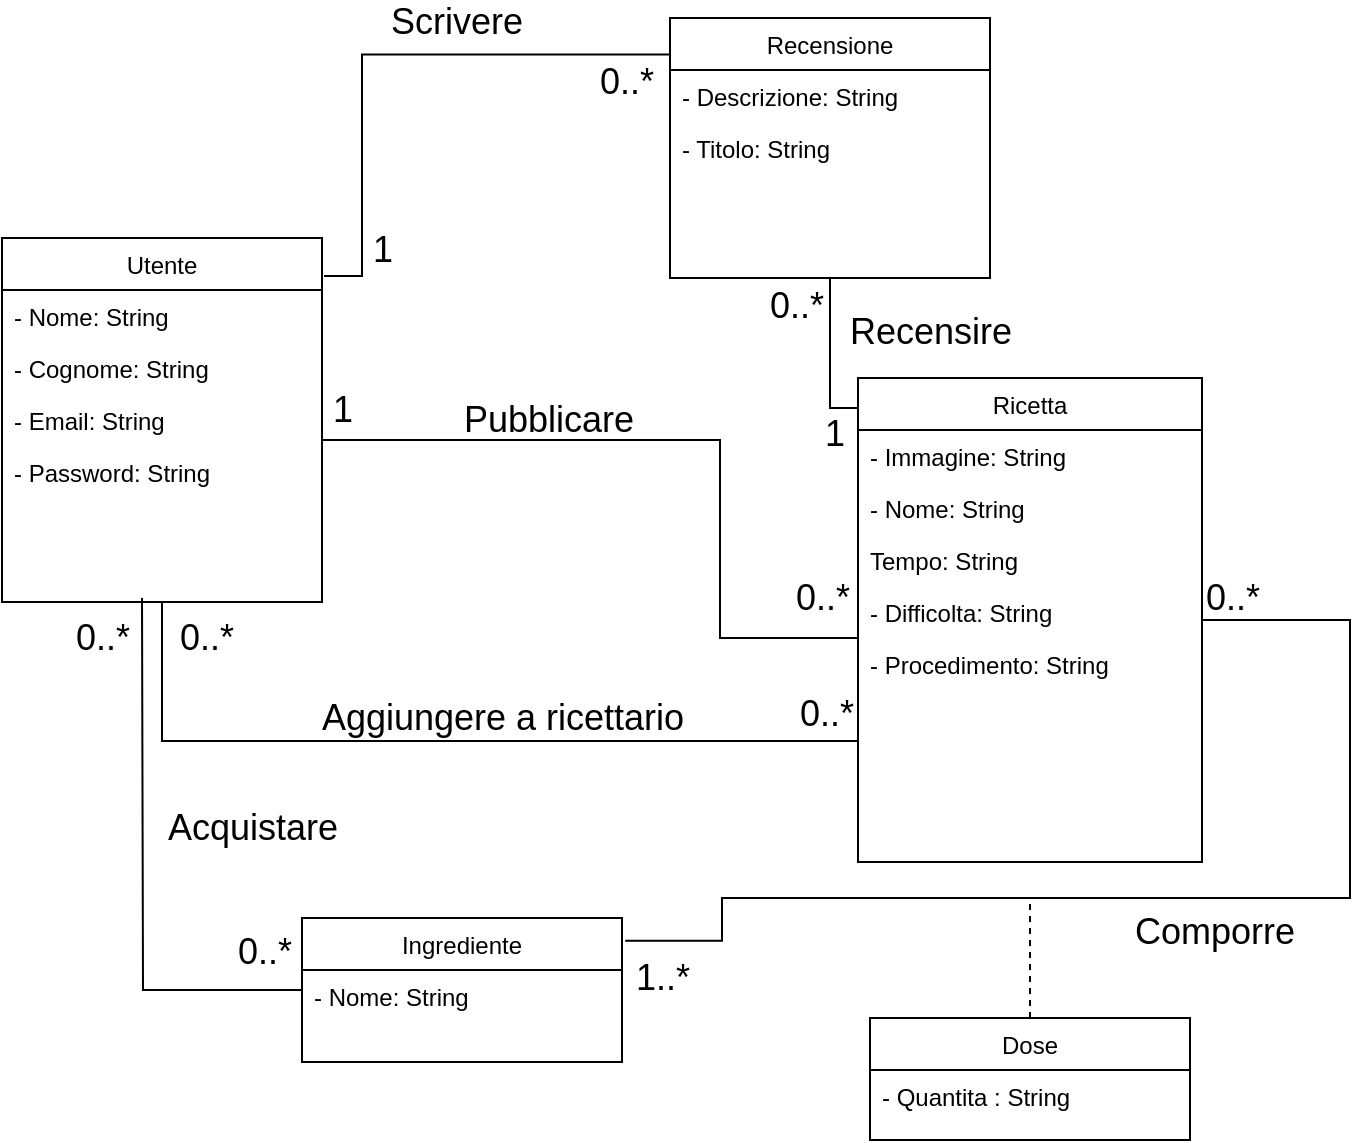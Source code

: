 <mxfile version="13.9.9" type="device"><diagram id="C5RBs43oDa-KdzZeNtuy" name="Page-1"><mxGraphModel dx="2249" dy="1991" grid="0" gridSize="10" guides="1" tooltips="1" connect="1" arrows="1" fold="1" page="1" pageScale="1" pageWidth="827" pageHeight="1169" math="0" shadow="0"><root><mxCell id="WIyWlLk6GJQsqaUBKTNV-0"/><mxCell id="WIyWlLk6GJQsqaUBKTNV-1" parent="WIyWlLk6GJQsqaUBKTNV-0"/><mxCell id="cjNidUvUzmG0ZnCKzewp-34" style="edgeStyle=orthogonalEdgeStyle;rounded=0;orthogonalLoop=1;jettySize=auto;html=1;entryX=0;entryY=0.058;entryDx=0;entryDy=0;entryPerimeter=0;endArrow=none;endFill=0;" parent="WIyWlLk6GJQsqaUBKTNV-1" source="zkfFHV4jXpPFQw0GAbJ--0" target="zkfFHV4jXpPFQw0GAbJ--17" edge="1"><mxGeometry relative="1" as="geometry"><Array as="points"><mxPoint x="93" y="-658"/><mxPoint x="93" y="-559"/><mxPoint x="162" y="-559"/></Array></mxGeometry></mxCell><mxCell id="cjNidUvUzmG0ZnCKzewp-39" value="&lt;font style=&quot;font-size: 18px&quot;&gt;1&lt;/font&gt;" style="edgeLabel;html=1;align=center;verticalAlign=middle;resizable=0;points=[];" parent="cjNidUvUzmG0ZnCKzewp-34" vertex="1" connectable="0"><mxGeometry x="-0.93" y="-2" relative="1" as="geometry"><mxPoint x="-7.67" y="-17" as="offset"/></mxGeometry></mxCell><mxCell id="cjNidUvUzmG0ZnCKzewp-40" value="&lt;font style=&quot;font-size: 18px&quot;&gt;0..*&lt;/font&gt;" style="edgeLabel;html=1;align=center;verticalAlign=middle;resizable=0;points=[];" parent="cjNidUvUzmG0ZnCKzewp-34" vertex="1" connectable="0"><mxGeometry x="0.42" y="-3" relative="1" as="geometry"><mxPoint x="5.67" y="-23" as="offset"/></mxGeometry></mxCell><mxCell id="cjNidUvUzmG0ZnCKzewp-59" style="edgeStyle=orthogonalEdgeStyle;rounded=0;orthogonalLoop=1;jettySize=auto;html=1;entryX=0;entryY=0.75;entryDx=0;entryDy=0;endArrow=none;endFill=0;" parent="WIyWlLk6GJQsqaUBKTNV-1" source="zkfFHV4jXpPFQw0GAbJ--0" target="zkfFHV4jXpPFQw0GAbJ--17" edge="1"><mxGeometry relative="1" as="geometry"><Array as="points"><mxPoint x="-186" y="-508"/></Array></mxGeometry></mxCell><mxCell id="zkfFHV4jXpPFQw0GAbJ--0" value="Utente" style="swimlane;fontStyle=0;align=center;verticalAlign=top;childLayout=stackLayout;horizontal=1;startSize=26;horizontalStack=0;resizeParent=1;resizeLast=0;collapsible=1;marginBottom=0;rounded=0;shadow=0;strokeWidth=1;" parent="WIyWlLk6GJQsqaUBKTNV-1" vertex="1"><mxGeometry x="-266" y="-759" width="160" height="182" as="geometry"><mxRectangle x="230" y="140" width="160" height="26" as="alternateBounds"/></mxGeometry></mxCell><mxCell id="zkfFHV4jXpPFQw0GAbJ--1" value="- Nome: String" style="text;align=left;verticalAlign=top;spacingLeft=4;spacingRight=4;overflow=hidden;rotatable=0;points=[[0,0.5],[1,0.5]];portConstraint=eastwest;" parent="zkfFHV4jXpPFQw0GAbJ--0" vertex="1"><mxGeometry y="26" width="160" height="26" as="geometry"/></mxCell><mxCell id="zkfFHV4jXpPFQw0GAbJ--2" value="- Cognome: String" style="text;align=left;verticalAlign=top;spacingLeft=4;spacingRight=4;overflow=hidden;rotatable=0;points=[[0,0.5],[1,0.5]];portConstraint=eastwest;rounded=0;shadow=0;html=0;" parent="zkfFHV4jXpPFQw0GAbJ--0" vertex="1"><mxGeometry y="52" width="160" height="26" as="geometry"/></mxCell><mxCell id="zkfFHV4jXpPFQw0GAbJ--3" value="- Email: String" style="text;align=left;verticalAlign=top;spacingLeft=4;spacingRight=4;overflow=hidden;rotatable=0;points=[[0,0.5],[1,0.5]];portConstraint=eastwest;rounded=0;shadow=0;html=0;" parent="zkfFHV4jXpPFQw0GAbJ--0" vertex="1"><mxGeometry y="78" width="160" height="26" as="geometry"/></mxCell><mxCell id="cjNidUvUzmG0ZnCKzewp-0" value="- Password: String" style="text;align=left;verticalAlign=top;spacingLeft=4;spacingRight=4;overflow=hidden;rotatable=0;points=[[0,0.5],[1,0.5]];portConstraint=eastwest;rounded=0;shadow=0;html=0;" parent="zkfFHV4jXpPFQw0GAbJ--0" vertex="1"><mxGeometry y="104" width="160" height="26" as="geometry"/></mxCell><mxCell id="cjNidUvUzmG0ZnCKzewp-53" style="edgeStyle=orthogonalEdgeStyle;rounded=0;orthogonalLoop=1;jettySize=auto;html=1;endArrow=none;endFill=0;" parent="WIyWlLk6GJQsqaUBKTNV-1" source="zkfFHV4jXpPFQw0GAbJ--13" edge="1"><mxGeometry relative="1" as="geometry"><mxPoint x="-196" y="-579" as="targetPoint"/></mxGeometry></mxCell><mxCell id="cjNidUvUzmG0ZnCKzewp-54" value="&lt;span style=&quot;font-size: 18px&quot;&gt;0..*&lt;/span&gt;" style="edgeLabel;html=1;align=center;verticalAlign=middle;resizable=0;points=[];" parent="cjNidUvUzmG0ZnCKzewp-53" vertex="1" connectable="0"><mxGeometry x="-0.863" relative="1" as="geometry"><mxPoint y="-19" as="offset"/></mxGeometry></mxCell><mxCell id="cjNidUvUzmG0ZnCKzewp-55" value="&lt;font style=&quot;font-size: 18px&quot;&gt;0..*&lt;/font&gt;" style="edgeLabel;html=1;align=center;verticalAlign=middle;resizable=0;points=[];" parent="cjNidUvUzmG0ZnCKzewp-53" vertex="1" connectable="0"><mxGeometry x="0.876" y="2" relative="1" as="geometry"><mxPoint x="-18" y="2.67" as="offset"/></mxGeometry></mxCell><mxCell id="zkfFHV4jXpPFQw0GAbJ--13" value="Ingrediente" style="swimlane;fontStyle=0;align=center;verticalAlign=top;childLayout=stackLayout;horizontal=1;startSize=26;horizontalStack=0;resizeParent=1;resizeLast=0;collapsible=1;marginBottom=0;rounded=0;shadow=0;strokeWidth=1;" parent="WIyWlLk6GJQsqaUBKTNV-1" vertex="1"><mxGeometry x="-116" y="-419" width="160" height="72" as="geometry"><mxRectangle x="340" y="380" width="170" height="26" as="alternateBounds"/></mxGeometry></mxCell><mxCell id="zkfFHV4jXpPFQw0GAbJ--14" value="- Nome: String&#10;" style="text;align=left;verticalAlign=top;spacingLeft=4;spacingRight=4;overflow=hidden;rotatable=0;points=[[0,0.5],[1,0.5]];portConstraint=eastwest;" parent="zkfFHV4jXpPFQw0GAbJ--13" vertex="1"><mxGeometry y="26" width="160" height="26" as="geometry"/></mxCell><mxCell id="cjNidUvUzmG0ZnCKzewp-50" style="edgeStyle=orthogonalEdgeStyle;rounded=0;orthogonalLoop=1;jettySize=auto;html=1;entryX=1.01;entryY=0.158;entryDx=0;entryDy=0;entryPerimeter=0;endArrow=none;endFill=0;" parent="WIyWlLk6GJQsqaUBKTNV-1" source="zkfFHV4jXpPFQw0GAbJ--17" target="zkfFHV4jXpPFQw0GAbJ--13" edge="1"><mxGeometry relative="1" as="geometry"><Array as="points"><mxPoint x="408" y="-568"/><mxPoint x="408" y="-429"/><mxPoint x="94" y="-429"/><mxPoint x="94" y="-407"/></Array></mxGeometry></mxCell><mxCell id="zkfFHV4jXpPFQw0GAbJ--17" value="Ricetta" style="swimlane;fontStyle=0;align=center;verticalAlign=top;childLayout=stackLayout;horizontal=1;startSize=26;horizontalStack=0;resizeParent=1;resizeLast=0;collapsible=1;marginBottom=0;rounded=0;shadow=0;strokeWidth=1;" parent="WIyWlLk6GJQsqaUBKTNV-1" vertex="1"><mxGeometry x="162" y="-689" width="172" height="242" as="geometry"><mxRectangle x="550" y="140" width="160" height="26" as="alternateBounds"/></mxGeometry></mxCell><mxCell id="zkfFHV4jXpPFQw0GAbJ--18" value="- Immagine: String" style="text;align=left;verticalAlign=top;spacingLeft=4;spacingRight=4;overflow=hidden;rotatable=0;points=[[0,0.5],[1,0.5]];portConstraint=eastwest;" parent="zkfFHV4jXpPFQw0GAbJ--17" vertex="1"><mxGeometry y="26" width="172" height="26" as="geometry"/></mxCell><mxCell id="zkfFHV4jXpPFQw0GAbJ--19" value="- Nome: String" style="text;align=left;verticalAlign=top;spacingLeft=4;spacingRight=4;overflow=hidden;rotatable=0;points=[[0,0.5],[1,0.5]];portConstraint=eastwest;rounded=0;shadow=0;html=0;" parent="zkfFHV4jXpPFQw0GAbJ--17" vertex="1"><mxGeometry y="52" width="172" height="26" as="geometry"/></mxCell><mxCell id="zkfFHV4jXpPFQw0GAbJ--21" value="Tempo: String" style="text;align=left;verticalAlign=top;spacingLeft=4;spacingRight=4;overflow=hidden;rotatable=0;points=[[0,0.5],[1,0.5]];portConstraint=eastwest;rounded=0;shadow=0;html=0;" parent="zkfFHV4jXpPFQw0GAbJ--17" vertex="1"><mxGeometry y="78" width="172" height="26" as="geometry"/></mxCell><mxCell id="zkfFHV4jXpPFQw0GAbJ--24" value="- Difficolta: String" style="text;align=left;verticalAlign=top;spacingLeft=4;spacingRight=4;overflow=hidden;rotatable=0;points=[[0,0.5],[1,0.5]];portConstraint=eastwest;" parent="zkfFHV4jXpPFQw0GAbJ--17" vertex="1"><mxGeometry y="104" width="172" height="26" as="geometry"/></mxCell><mxCell id="cjNidUvUzmG0ZnCKzewp-49" value="- Procedimento: String" style="text;align=left;verticalAlign=top;spacingLeft=4;spacingRight=4;overflow=hidden;rotatable=0;points=[[0,0.5],[1,0.5]];portConstraint=eastwest;" parent="zkfFHV4jXpPFQw0GAbJ--17" vertex="1"><mxGeometry y="130" width="172" height="26" as="geometry"/></mxCell><mxCell id="cjNidUvUzmG0ZnCKzewp-52" style="edgeStyle=orthogonalEdgeStyle;rounded=0;orthogonalLoop=1;jettySize=auto;html=1;endArrow=none;endFill=0;dashed=1;" parent="WIyWlLk6GJQsqaUBKTNV-1" source="cjNidUvUzmG0ZnCKzewp-12" edge="1"><mxGeometry relative="1" as="geometry"><mxPoint x="248" y="-429" as="targetPoint"/><Array as="points"><mxPoint x="248" y="-429"/></Array></mxGeometry></mxCell><mxCell id="cjNidUvUzmG0ZnCKzewp-12" value="Dose" style="swimlane;fontStyle=0;align=center;verticalAlign=top;childLayout=stackLayout;horizontal=1;startSize=26;horizontalStack=0;resizeParent=1;resizeLast=0;collapsible=1;marginBottom=0;rounded=0;shadow=0;strokeWidth=1;" parent="WIyWlLk6GJQsqaUBKTNV-1" vertex="1"><mxGeometry x="168" y="-369" width="160" height="61" as="geometry"><mxRectangle x="340" y="380" width="170" height="26" as="alternateBounds"/></mxGeometry></mxCell><mxCell id="cjNidUvUzmG0ZnCKzewp-13" value="- Quantita : String" style="text;align=left;verticalAlign=top;spacingLeft=4;spacingRight=4;overflow=hidden;rotatable=0;points=[[0,0.5],[1,0.5]];portConstraint=eastwest;" parent="cjNidUvUzmG0ZnCKzewp-12" vertex="1"><mxGeometry y="26" width="160" height="26" as="geometry"/></mxCell><mxCell id="cjNidUvUzmG0ZnCKzewp-32" style="edgeStyle=orthogonalEdgeStyle;rounded=0;orthogonalLoop=1;jettySize=auto;html=1;endArrow=none;endFill=0;exitX=0.004;exitY=0.14;exitDx=0;exitDy=0;exitPerimeter=0;" parent="WIyWlLk6GJQsqaUBKTNV-1" source="cjNidUvUzmG0ZnCKzewp-19" edge="1"><mxGeometry relative="1" as="geometry"><mxPoint x="-105" y="-740" as="targetPoint"/><Array as="points"><mxPoint x="-86" y="-851"/><mxPoint x="-86" y="-740"/></Array></mxGeometry></mxCell><mxCell id="cjNidUvUzmG0ZnCKzewp-37" value="&lt;font style=&quot;font-size: 18px&quot;&gt;1&lt;/font&gt;" style="edgeLabel;html=1;align=center;verticalAlign=middle;resizable=0;points=[];" parent="cjNidUvUzmG0ZnCKzewp-32" vertex="1" connectable="0"><mxGeometry x="0.583" y="-1" relative="1" as="geometry"><mxPoint x="11" y="27.47" as="offset"/></mxGeometry></mxCell><mxCell id="cjNidUvUzmG0ZnCKzewp-33" style="edgeStyle=orthogonalEdgeStyle;rounded=0;orthogonalLoop=1;jettySize=auto;html=1;entryX=0;entryY=0.062;entryDx=0;entryDy=0;entryPerimeter=0;endArrow=none;endFill=0;" parent="WIyWlLk6GJQsqaUBKTNV-1" source="cjNidUvUzmG0ZnCKzewp-19" target="zkfFHV4jXpPFQw0GAbJ--17" edge="1"><mxGeometry relative="1" as="geometry"><Array as="points"><mxPoint x="148" y="-674"/></Array></mxGeometry></mxCell><mxCell id="cjNidUvUzmG0ZnCKzewp-38" value="&lt;font style=&quot;font-size: 18px&quot;&gt;0..*&lt;/font&gt;" style="edgeLabel;html=1;align=center;verticalAlign=middle;resizable=0;points=[];" parent="cjNidUvUzmG0ZnCKzewp-33" vertex="1" connectable="0"><mxGeometry x="-0.646" y="-2" relative="1" as="geometry"><mxPoint x="-15" as="offset"/></mxGeometry></mxCell><mxCell id="cjNidUvUzmG0ZnCKzewp-41" value="&lt;font style=&quot;font-size: 18px&quot;&gt;1&lt;/font&gt;" style="edgeLabel;html=1;align=center;verticalAlign=middle;resizable=0;points=[];" parent="cjNidUvUzmG0ZnCKzewp-33" vertex="1" connectable="0"><mxGeometry x="0.19" y="1" relative="1" as="geometry"><mxPoint x="1" y="31" as="offset"/></mxGeometry></mxCell><mxCell id="cjNidUvUzmG0ZnCKzewp-19" value="Recensione" style="swimlane;fontStyle=0;align=center;verticalAlign=top;childLayout=stackLayout;horizontal=1;startSize=26;horizontalStack=0;resizeParent=1;resizeLast=0;collapsible=1;marginBottom=0;rounded=0;shadow=0;strokeWidth=1;" parent="WIyWlLk6GJQsqaUBKTNV-1" vertex="1"><mxGeometry x="68" y="-869" width="160" height="130" as="geometry"><mxRectangle x="130" y="380" width="160" height="26" as="alternateBounds"/></mxGeometry></mxCell><mxCell id="cjNidUvUzmG0ZnCKzewp-21" value="- Descrizione: String" style="text;align=left;verticalAlign=top;spacingLeft=4;spacingRight=4;overflow=hidden;rotatable=0;points=[[0,0.5],[1,0.5]];portConstraint=eastwest;" parent="cjNidUvUzmG0ZnCKzewp-19" vertex="1"><mxGeometry y="26" width="160" height="26" as="geometry"/></mxCell><mxCell id="cjNidUvUzmG0ZnCKzewp-22" value="- Titolo: String" style="text;align=left;verticalAlign=top;spacingLeft=4;spacingRight=4;overflow=hidden;rotatable=0;points=[[0,0.5],[1,0.5]];portConstraint=eastwest;" parent="cjNidUvUzmG0ZnCKzewp-19" vertex="1"><mxGeometry y="52" width="160" height="26" as="geometry"/></mxCell><mxCell id="cjNidUvUzmG0ZnCKzewp-35" value="&lt;font style=&quot;font-size: 18px&quot;&gt;0..*&lt;/font&gt;" style="text;html=1;align=center;verticalAlign=middle;resizable=0;points=[];autosize=1;" parent="WIyWlLk6GJQsqaUBKTNV-1" vertex="1"><mxGeometry x="26" y="-847" width="40" height="20" as="geometry"/></mxCell><mxCell id="cjNidUvUzmG0ZnCKzewp-46" value="&lt;font style=&quot;font-size: 18px&quot;&gt;0..*&lt;/font&gt;" style="text;html=1;align=center;verticalAlign=middle;resizable=0;points=[];autosize=1;" parent="WIyWlLk6GJQsqaUBKTNV-1" vertex="1"><mxGeometry x="329" y="-589" width="40" height="20" as="geometry"/></mxCell><mxCell id="cjNidUvUzmG0ZnCKzewp-51" value="&lt;font style=&quot;font-size: 18px&quot;&gt;1..*&lt;/font&gt;" style="text;html=1;align=center;verticalAlign=middle;resizable=0;points=[];autosize=1;" parent="WIyWlLk6GJQsqaUBKTNV-1" vertex="1"><mxGeometry x="44" y="-399" width="40" height="20" as="geometry"/></mxCell><mxCell id="cjNidUvUzmG0ZnCKzewp-60" value="&lt;font style=&quot;font-size: 18px&quot;&gt;0..*&lt;/font&gt;" style="text;html=1;align=center;verticalAlign=middle;resizable=0;points=[];autosize=1;" parent="WIyWlLk6GJQsqaUBKTNV-1" vertex="1"><mxGeometry x="-183" y="-569" width="37" height="20" as="geometry"/></mxCell><mxCell id="cjNidUvUzmG0ZnCKzewp-61" value="&lt;font style=&quot;font-size: 18px&quot;&gt;0..*&lt;/font&gt;" style="text;html=1;align=center;verticalAlign=middle;resizable=0;points=[];autosize=1;" parent="WIyWlLk6GJQsqaUBKTNV-1" vertex="1"><mxGeometry x="127" y="-531" width="37" height="20" as="geometry"/></mxCell><mxCell id="cjNidUvUzmG0ZnCKzewp-62" value="&lt;font style=&quot;font-size: 18px&quot;&gt;Scrivere&lt;/font&gt;" style="text;html=1;align=center;verticalAlign=middle;resizable=0;points=[];autosize=1;" parent="WIyWlLk6GJQsqaUBKTNV-1" vertex="1"><mxGeometry x="-77" y="-877" width="76" height="20" as="geometry"/></mxCell><mxCell id="cjNidUvUzmG0ZnCKzewp-64" value="&lt;font style=&quot;font-size: 18px&quot;&gt;Pubblicare&lt;/font&gt;" style="text;html=1;align=center;verticalAlign=middle;resizable=0;points=[];autosize=1;" parent="WIyWlLk6GJQsqaUBKTNV-1" vertex="1"><mxGeometry x="-41" y="-678" width="95" height="20" as="geometry"/></mxCell><mxCell id="cjNidUvUzmG0ZnCKzewp-66" value="&lt;font style=&quot;font-size: 18px&quot;&gt;Aggiungere a ricettario&lt;/font&gt;" style="text;html=1;align=center;verticalAlign=middle;resizable=0;points=[];autosize=1;" parent="WIyWlLk6GJQsqaUBKTNV-1" vertex="1"><mxGeometry x="-112" y="-529" width="191" height="20" as="geometry"/></mxCell><mxCell id="cjNidUvUzmG0ZnCKzewp-68" value="&lt;font style=&quot;font-size: 18px&quot;&gt;Recensire&lt;/font&gt;" style="text;html=1;align=center;verticalAlign=middle;resizable=0;points=[];autosize=1;" parent="WIyWlLk6GJQsqaUBKTNV-1" vertex="1"><mxGeometry x="152" y="-722" width="91" height="20" as="geometry"/></mxCell><mxCell id="cjNidUvUzmG0ZnCKzewp-69" value="&lt;font style=&quot;font-size: 18px&quot;&gt;Comporre&lt;/font&gt;" style="text;html=1;align=center;verticalAlign=middle;resizable=0;points=[];autosize=1;" parent="WIyWlLk6GJQsqaUBKTNV-1" vertex="1"><mxGeometry x="295" y="-422" width="90" height="20" as="geometry"/></mxCell><mxCell id="cjNidUvUzmG0ZnCKzewp-70" value="&lt;span style=&quot;color: rgba(0 , 0 , 0 , 0) ; font-family: monospace ; font-size: 0px&quot;&gt;%3CmxGraphModel%3E%3Croot%3E%3CmxCell%20id%3D%220%22%2F%3E%3CmxCell%20id%3D%221%22%20parent%3D%220%22%2F%3E%3CmxCell%20id%3D%222%22%20value%3D%22%26lt%3Bfont%20style%3D%26quot%3Bfont-size%3A%2018px%26quot%3B%26gt%3BScrivere%26lt%3B%2Ffont%26gt%3B%22%20style%3D%22text%3Bhtml%3D1%3Balign%3Dcenter%3BverticalAlign%3Dmiddle%3Bresizable%3D0%3Bpoints%3D%5B%5D%3Bautosize%3D1%3B%22%20vertex%3D%221%22%20parent%3D%221%22%3E%3CmxGeometry%20x%3D%22269%22%20y%3D%22-68%22%20width%3D%2276%22%20height%3D%2220%22%20as%3D%22geometry%22%2F%3E%3C%2FmxCell%3E%3C%2Froot%3E%3C%2FmxGraphModel%3E&lt;/span&gt;" style="text;html=1;align=center;verticalAlign=middle;resizable=0;points=[];autosize=1;" parent="WIyWlLk6GJQsqaUBKTNV-1" vertex="1"><mxGeometry x="-181" y="-470" width="10" height="22" as="geometry"/></mxCell><mxCell id="cjNidUvUzmG0ZnCKzewp-71" value="&lt;font style=&quot;font-size: 18px&quot;&gt;Acquistare&lt;/font&gt;" style="text;html=1;align=center;verticalAlign=middle;resizable=0;points=[];autosize=1;" parent="WIyWlLk6GJQsqaUBKTNV-1" vertex="1"><mxGeometry x="-189" y="-474" width="95" height="20" as="geometry"/></mxCell></root></mxGraphModel></diagram></mxfile>